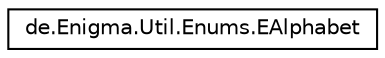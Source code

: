 digraph "Grafische Darstellung der Klassenhierarchie"
{
  edge [fontname="Helvetica",fontsize="10",labelfontname="Helvetica",labelfontsize="10"];
  node [fontname="Helvetica",fontsize="10",shape=record];
  rankdir="LR";
  Node0 [label="de.Enigma.Util.Enums.EAlphabet",height=0.2,width=0.4,color="black", fillcolor="white", style="filled",URL="$enumde_1_1_enigma_1_1_util_1_1_enums_1_1_e_alphabet.html",tooltip="Ein Enum, welches das \"normale\" Alphabet enthält. "];
}
